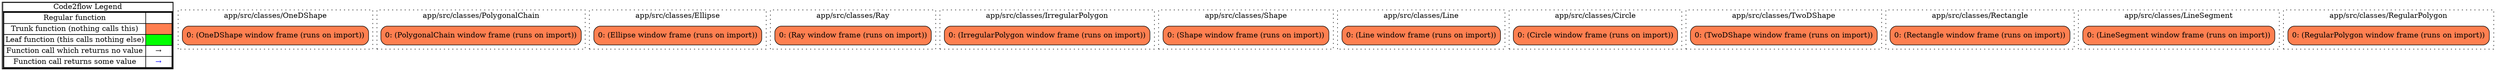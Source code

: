 digraph G {
concentrate = true;
			subgraph legend{
			rank = min;
			label = "legend";
			Legend [shape=none, margin=0, label = <
				<table cellspacing="0" cellpadding="0" border="1"><tr><td>Code2flow Legend</td></tr><tr><td>
				<table cellspacing="0">
				<tr><td>Regular function</td><td width="50px"></td></tr>
				<tr><td>Trunk function (nothing calls this)</td><td bgcolor='coral'></td></tr>
				<tr><td>Leaf function (this calls nothing else)</td><td bgcolor='green'></td></tr>
				<tr><td>Function call which returns no value</td><td>&#8594;</td></tr>
				<tr><td>Function call returns some value</td><td><font color='blue'>&#8594;</font></td></tr>
				</table></td></tr></table>
				>];}node1 [splines=ortho shape = "rect" style = "rounded,filled" fillcolor = "coral" label = "0: (OneDShape window frame (runs on import))" ];
node3 [splines=ortho shape = "rect" style = "rounded,filled" fillcolor = "coral" label = "0: (PolygonalChain window frame (runs on import))" ];
node5 [splines=ortho shape = "rect" style = "rounded,filled" fillcolor = "coral" label = "0: (Ellipse window frame (runs on import))" ];
node7 [splines=ortho shape = "rect" style = "rounded,filled" fillcolor = "coral" label = "0: (Ray window frame (runs on import))" ];
node9 [splines=ortho shape = "rect" style = "rounded,filled" fillcolor = "coral" label = "0: (IrregularPolygon window frame (runs on import))" ];
node11 [splines=ortho shape = "rect" style = "rounded,filled" fillcolor = "coral" label = "0: (Shape window frame (runs on import))" ];
node13 [splines=ortho shape = "rect" style = "rounded,filled" fillcolor = "coral" label = "0: (Line window frame (runs on import))" ];
node15 [splines=ortho shape = "rect" style = "rounded,filled" fillcolor = "coral" label = "0: (Circle window frame (runs on import))" ];
node17 [splines=ortho shape = "rect" style = "rounded,filled" fillcolor = "coral" label = "0: (TwoDShape window frame (runs on import))" ];
node19 [splines=ortho shape = "rect" style = "rounded,filled" fillcolor = "coral" label = "0: (Rectangle window frame (runs on import))" ];
node21 [splines=ortho shape = "rect" style = "rounded,filled" fillcolor = "coral" label = "0: (LineSegment window frame (runs on import))" ];
node23 [splines=ortho shape = "rect" style = "rounded,filled" fillcolor = "coral" label = "0: (RegularPolygon window frame (runs on import))" ];
subgraph clusterappsrcclassesOneDShape0{
node1 ;
label="app/src/classes/OneDShape";
style=filled;
color=black;
graph[style=dotted];
};
subgraph clusterappsrcclassesPolygonalChain2{
node3 ;
label="app/src/classes/PolygonalChain";
style=filled;
color=black;
graph[style=dotted];
};
subgraph clusterappsrcclassesEllipse4{
node5 ;
label="app/src/classes/Ellipse";
style=filled;
color=black;
graph[style=dotted];
};
subgraph clusterappsrcclassesRay6{
node7 ;
label="app/src/classes/Ray";
style=filled;
color=black;
graph[style=dotted];
};
subgraph clusterappsrcclassesIrregularPolygon8{
node9 ;
label="app/src/classes/IrregularPolygon";
style=filled;
color=black;
graph[style=dotted];
};
subgraph clusterappsrcclassesShape10{
node11 ;
label="app/src/classes/Shape";
style=filled;
color=black;
graph[style=dotted];
};
subgraph clusterappsrcclassesLine12{
node13 ;
label="app/src/classes/Line";
style=filled;
color=black;
graph[style=dotted];
};
subgraph clusterappsrcclassesCircle14{
node15 ;
label="app/src/classes/Circle";
style=filled;
color=black;
graph[style=dotted];
};
subgraph clusterappsrcclassesTwoDShape16{
node17 ;
label="app/src/classes/TwoDShape";
style=filled;
color=black;
graph[style=dotted];
};
subgraph clusterappsrcclassesRectangle18{
node19 ;
label="app/src/classes/Rectangle";
style=filled;
color=black;
graph[style=dotted];
};
subgraph clusterappsrcclassesLineSegment20{
node21 ;
label="app/src/classes/LineSegment";
style=filled;
color=black;
graph[style=dotted];
};
subgraph clusterappsrcclassesRegularPolygon22{
node23 ;
label="app/src/classes/RegularPolygon";
style=filled;
color=black;
graph[style=dotted];
};
}